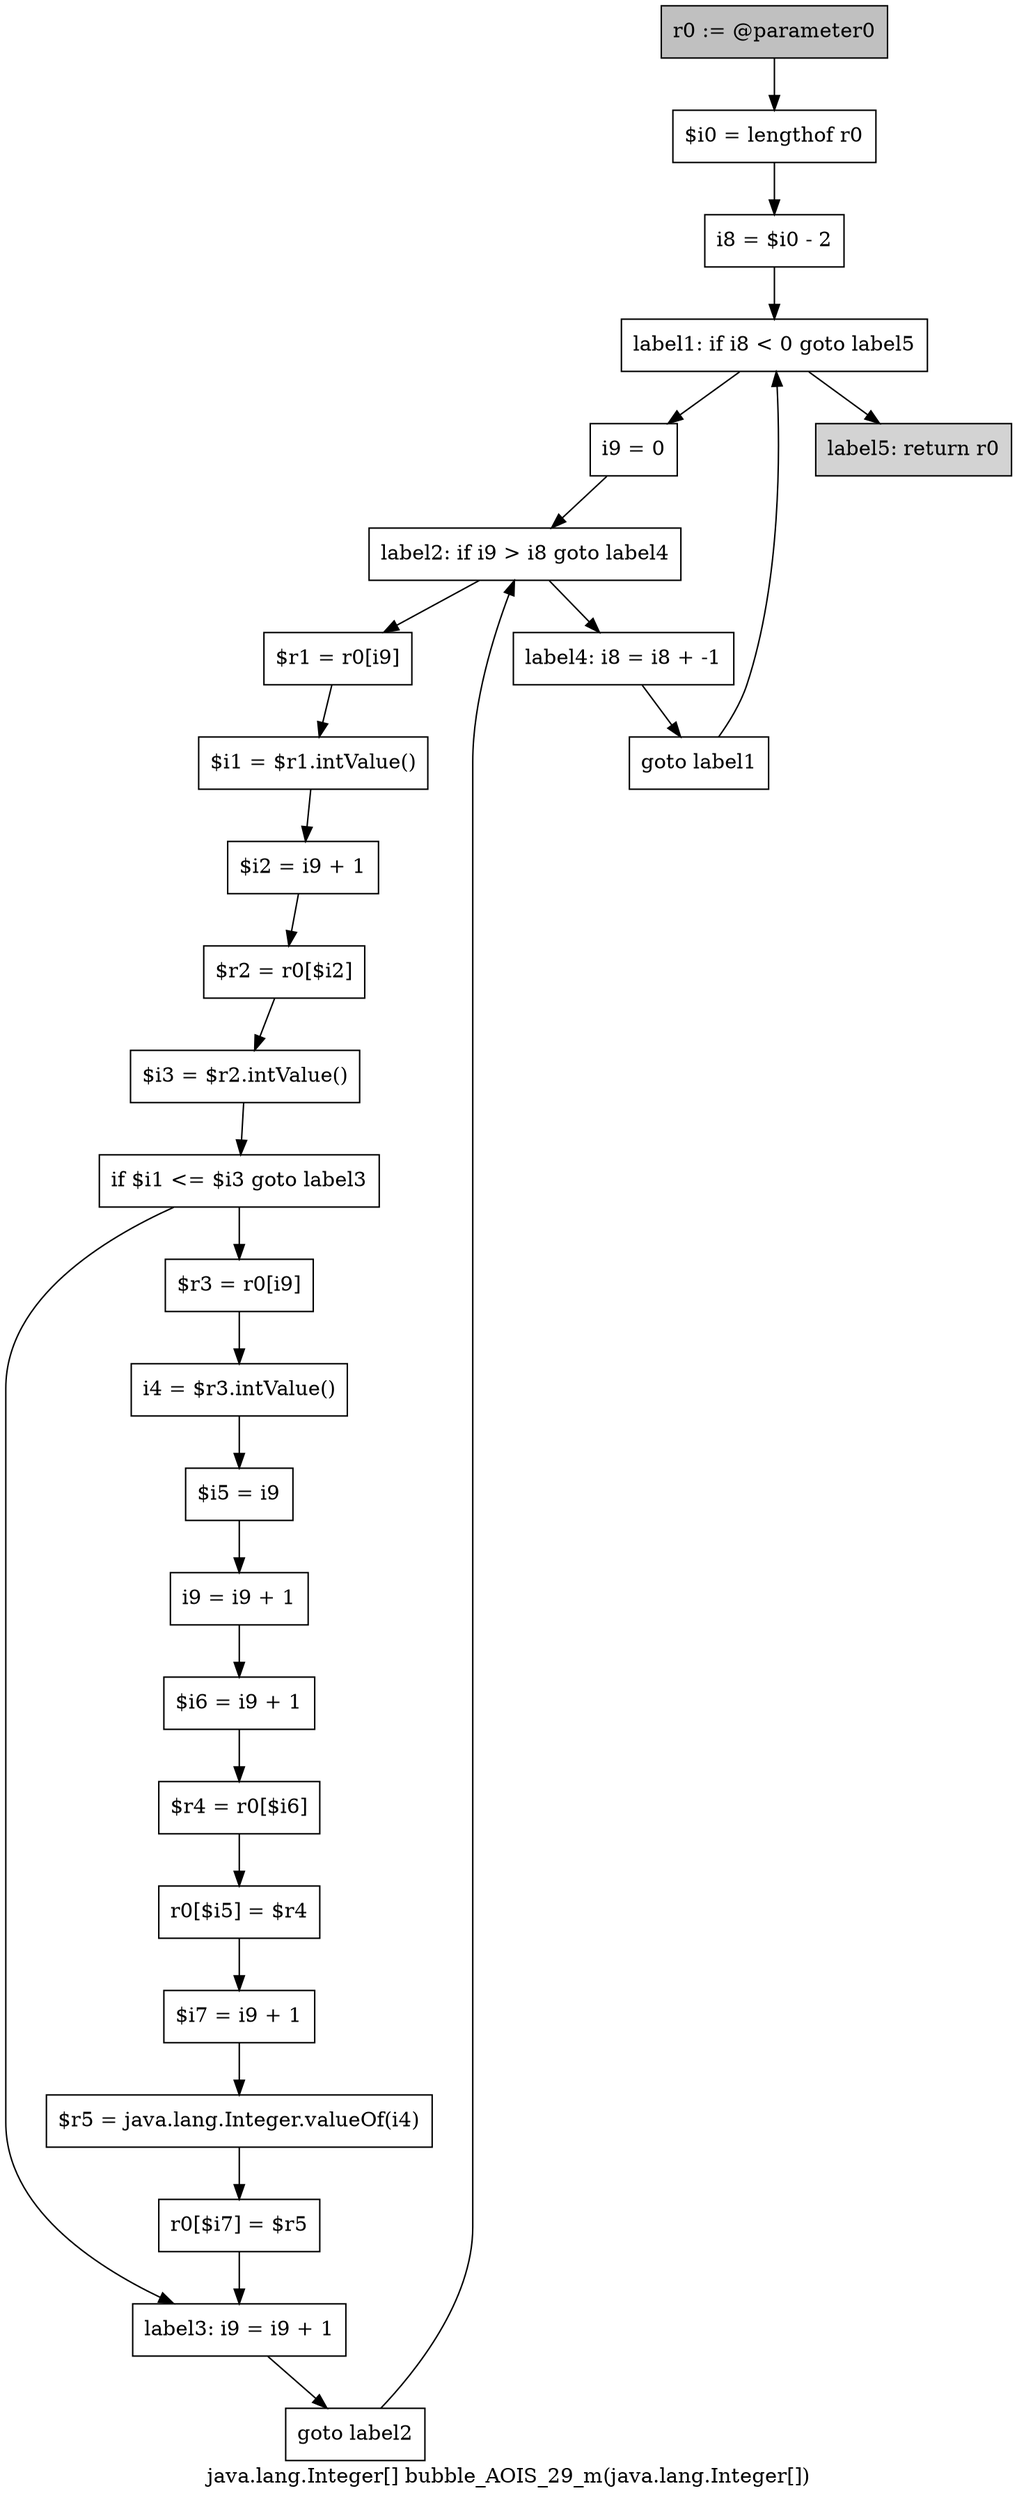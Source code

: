 digraph "java.lang.Integer[] bubble_AOIS_29_m(java.lang.Integer[])" {
    label="java.lang.Integer[] bubble_AOIS_29_m(java.lang.Integer[])";
    node [shape=box];
    "0" [style=filled,fillcolor=gray,label="r0 := @parameter0",];
    "1" [label="$i0 = lengthof r0",];
    "0"->"1";
    "2" [label="i8 = $i0 - 2",];
    "1"->"2";
    "3" [label="label1: if i8 < 0 goto label5",];
    "2"->"3";
    "4" [label="i9 = 0",];
    "3"->"4";
    "26" [style=filled,fillcolor=lightgray,label="label5: return r0",];
    "3"->"26";
    "5" [label="label2: if i9 > i8 goto label4",];
    "4"->"5";
    "6" [label="$r1 = r0[i9]",];
    "5"->"6";
    "24" [label="label4: i8 = i8 + -1",];
    "5"->"24";
    "7" [label="$i1 = $r1.intValue()",];
    "6"->"7";
    "8" [label="$i2 = i9 + 1",];
    "7"->"8";
    "9" [label="$r2 = r0[$i2]",];
    "8"->"9";
    "10" [label="$i3 = $r2.intValue()",];
    "9"->"10";
    "11" [label="if $i1 <= $i3 goto label3",];
    "10"->"11";
    "12" [label="$r3 = r0[i9]",];
    "11"->"12";
    "22" [label="label3: i9 = i9 + 1",];
    "11"->"22";
    "13" [label="i4 = $r3.intValue()",];
    "12"->"13";
    "14" [label="$i5 = i9",];
    "13"->"14";
    "15" [label="i9 = i9 + 1",];
    "14"->"15";
    "16" [label="$i6 = i9 + 1",];
    "15"->"16";
    "17" [label="$r4 = r0[$i6]",];
    "16"->"17";
    "18" [label="r0[$i5] = $r4",];
    "17"->"18";
    "19" [label="$i7 = i9 + 1",];
    "18"->"19";
    "20" [label="$r5 = java.lang.Integer.valueOf(i4)",];
    "19"->"20";
    "21" [label="r0[$i7] = $r5",];
    "20"->"21";
    "21"->"22";
    "23" [label="goto label2",];
    "22"->"23";
    "23"->"5";
    "25" [label="goto label1",];
    "24"->"25";
    "25"->"3";
}

